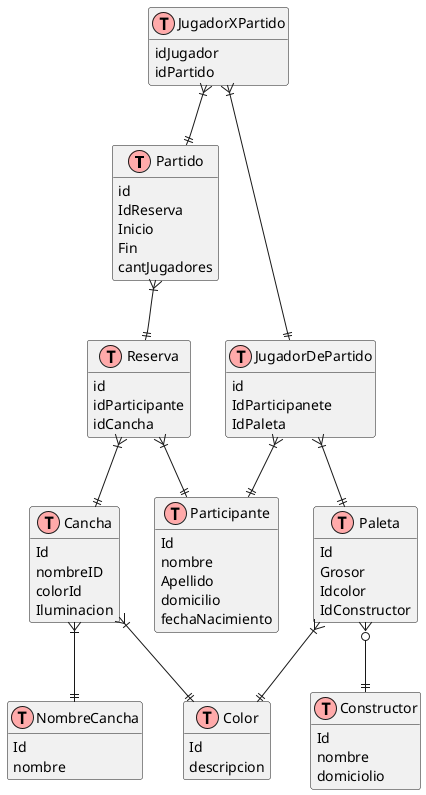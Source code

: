@startuml

!define table(x) class x << (T,#FFAAAA) >>
hide methods
hide stereotypes

table(Partido){
  id
  IdReserva
  Inicio
  Fin
  cantJugadores
}

table(JugadorDePartido){
  id
  IdParticipanete
  IdPaleta
}



table(Cancha){
  Id
  nombreID
  colorId
  Iluminacion
}

table(Color){
  Id
  descripcion
}

table(NombreCancha){
  Id
  nombre
}

table(JugadorXPartido){
idJugador
idPartido
}

table(Reserva){
id
idParticipante
idCancha
}

table(Participante){
  Id
  nombre
  Apellido
  domicilio
  fechaNacimiento
}

table(Constructor){
  Id
  nombre
  domiciolio
}

table(Paleta){
  Id
  Grosor
  Idcolor
  IdConstructor
}

Paleta }|--||Color
Paleta }o--||Constructor
Cancha }|--||Color
Cancha}|--||NombreCancha
Partido }|--||Reserva

JugadorDePartido }|--||Participante
JugadorDePartido }|--||Paleta

JugadorXPartido}|--||Partido
JugadorXPartido}|--||JugadorDePartido

Reserva }|--||Cancha
Reserva }|--||Participante

@enduml